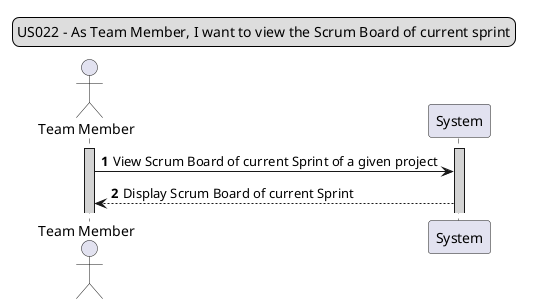 @startuml

legend top
US022 - As Team Member, I want to view the Scrum Board of current sprint
end legend

actor "Team Member" as A
participant System as B

autonumber
activate A #lightgrey
activate B #lightgrey

A -> B: View Scrum Board of current Sprint of a given project
A <-- B: Display Scrum Board of current Sprint
@enduml